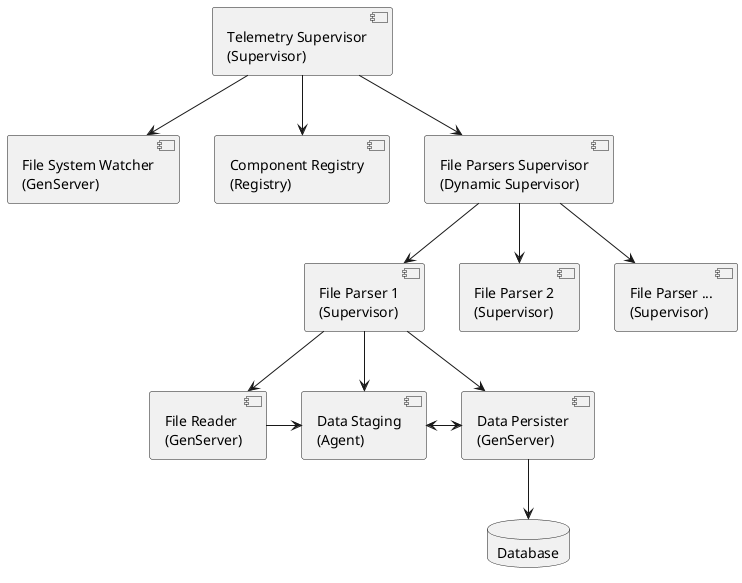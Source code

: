 @startuml telemetry

component "Telemetry Supervisor\n(Supervisor)" as ts
component "File System Watcher\n(GenServer)" as fsw
component "Component Registry\n(Registry)" as reg
component "File Parsers Supervisor\n(Dynamic Supervisor)" as ds1

component "File Parser 1\n(Supervisor)" as fp1
component "File Parser 2\n(Supervisor)" as fp2
component "File Parser ...\n(Supervisor)" as fp3

component "File Reader\n(GenServer)" as fr
component "Data Staging\n(Agent)" as nd
component "Data Persister\n(GenServer)" as dp

database "Database" as db

ts -down-> reg
ts -down-> fsw
ts -down-> ds1

ds1 -down-> fp1
ds1 -down-> fp2
ds1 -down-> fp3

fp1 -down-> fr
fp1 -down-> nd
fp1 -down-> dp

fr -right-> nd
dp <-left-> nd
dp -down-> db

@enduml
